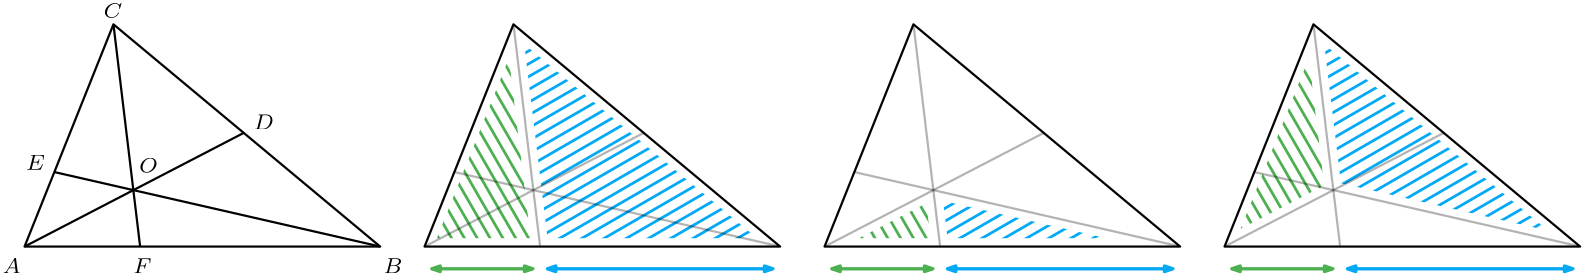 <?xml version="1.0"?>
<!DOCTYPE ipe SYSTEM "ipe.dtd">
<ipe version="70206" creator="Ipe 7.2.7">
<info created="D:20190227210441" modified="D:20190227210441"/>
<ipestyle name="basic">
<symbol name="arrow/arc(spx)">
<path stroke="sym-stroke" fill="sym-stroke" pen="sym-pen">
0 0 m
-1 0.333 l
-1 -0.333 l
h
</path>
</symbol>
<symbol name="arrow/farc(spx)">
<path stroke="sym-stroke" fill="white" pen="sym-pen">
0 0 m
-1 0.333 l
-1 -0.333 l
h
</path>
</symbol>
<symbol name="arrow/ptarc(spx)">
<path stroke="sym-stroke" fill="sym-stroke" pen="sym-pen">
0 0 m
-1 0.333 l
-0.8 0 l
-1 -0.333 l
h
</path>
</symbol>
<symbol name="arrow/fptarc(spx)">
<path stroke="sym-stroke" fill="white" pen="sym-pen">
0 0 m
-1 0.333 l
-0.8 0 l
-1 -0.333 l
h
</path>
</symbol>
<symbol name="mark/circle(sx)" transformations="translations">
<path fill="sym-stroke">
0.6 0 0 0.6 0 0 e
0.4 0 0 0.4 0 0 e
</path>
</symbol>
<symbol name="mark/disk(sx)" transformations="translations">
<path fill="sym-stroke">
0.6 0 0 0.6 0 0 e
</path>
</symbol>
<symbol name="mark/fdisk(sfx)" transformations="translations">
<group>
<path fill="sym-fill">
0.5 0 0 0.5 0 0 e
</path>
<path fill="sym-stroke" fillrule="eofill">
0.6 0 0 0.6 0 0 e
0.4 0 0 0.4 0 0 e
</path>
</group>
</symbol>
<symbol name="mark/box(sx)" transformations="translations">
<path fill="sym-stroke" fillrule="eofill">
-0.6 -0.6 m
0.6 -0.6 l
0.6 0.6 l
-0.6 0.6 l
h
-0.4 -0.4 m
0.4 -0.4 l
0.4 0.4 l
-0.4 0.4 l
h
</path>
</symbol>
<symbol name="mark/square(sx)" transformations="translations">
<path fill="sym-stroke">
-0.6 -0.6 m
0.6 -0.6 l
0.6 0.6 l
-0.6 0.6 l
h
</path>
</symbol>
<symbol name="mark/fsquare(sfx)" transformations="translations">
<group>
<path fill="sym-fill">
-0.5 -0.5 m
0.5 -0.5 l
0.5 0.5 l
-0.5 0.5 l
h
</path>
<path fill="sym-stroke" fillrule="eofill">
-0.6 -0.6 m
0.6 -0.6 l
0.6 0.6 l
-0.6 0.6 l
h
-0.4 -0.4 m
0.4 -0.4 l
0.4 0.4 l
-0.4 0.4 l
h
</path>
</group>
</symbol>
<symbol name="mark/cross(sx)" transformations="translations">
<group>
<path fill="sym-stroke">
-0.43 -0.57 m
0.57 0.43 l
0.43 0.57 l
-0.57 -0.43 l
h
</path>
<path fill="sym-stroke">
-0.43 0.57 m
0.57 -0.43 l
0.43 -0.57 l
-0.57 0.43 l
h
</path>
</group>
</symbol>
<symbol name="arrow/fnormal(spx)">
<path stroke="sym-stroke" fill="white" pen="sym-pen">
0 0 m
-1 0.333 l
-1 -0.333 l
h
</path>
</symbol>
<symbol name="arrow/pointed(spx)">
<path stroke="sym-stroke" fill="sym-stroke" pen="sym-pen">
0 0 m
-1 0.333 l
-0.8 0 l
-1 -0.333 l
h
</path>
</symbol>
<symbol name="arrow/fpointed(spx)">
<path stroke="sym-stroke" fill="white" pen="sym-pen">
0 0 m
-1 0.333 l
-0.8 0 l
-1 -0.333 l
h
</path>
</symbol>
<symbol name="arrow/linear(spx)">
<path stroke="sym-stroke" pen="sym-pen">
-1 0.333 m
0 0 l
-1 -0.333 l
</path>
</symbol>
<symbol name="arrow/fdouble(spx)">
<path stroke="sym-stroke" fill="white" pen="sym-pen">
0 0 m
-1 0.333 l
-1 -0.333 l
h
-1 0 m
-2 0.333 l
-2 -0.333 l
h
</path>
</symbol>
<symbol name="arrow/double(spx)">
<path stroke="sym-stroke" fill="sym-stroke" pen="sym-pen">
0 0 m
-1 0.333 l
-1 -0.333 l
h
-1 0 m
-2 0.333 l
-2 -0.333 l
h
</path>
</symbol>
<pen name="heavier" value="0.8"/>
<pen name="fat" value="1.2"/>
<pen name="ultrafat" value="2"/>
<symbolsize name="large" value="5"/>
<symbolsize name="small" value="2"/>
<symbolsize name="tiny" value="1.1"/>
<arrowsize name="large" value="10"/>
<arrowsize name="small" value="5"/>
<arrowsize name="tiny" value="3"/>
<color name="red" value="1 0 0"/>
<color name="green" value="0 1 0"/>
<color name="blue" value="0 0 1"/>
<color name="yellow" value="1 1 0"/>
<color name="orange" value="1 0.647 0"/>
<color name="gold" value="1 0.843 0"/>
<color name="purple" value="0.627 0.125 0.941"/>
<color name="gray" value="0.745"/>
<color name="brown" value="0.647 0.165 0.165"/>
<color name="navy" value="0 0 0.502"/>
<color name="pink" value="1 0.753 0.796"/>
<color name="seagreen" value="0.18 0.545 0.341"/>
<color name="turquoise" value="0.251 0.878 0.816"/>
<color name="violet" value="0.933 0.51 0.933"/>
<color name="darkblue" value="0 0 0.545"/>
<color name="darkcyan" value="0 0.545 0.545"/>
<color name="darkgray" value="0.663"/>
<color name="darkgreen" value="0 0.392 0"/>
<color name="darkmagenta" value="0.545 0 0.545"/>
<color name="darkorange" value="1 0.549 0"/>
<color name="darkred" value="0.545 0 0"/>
<color name="lightblue" value="0.678 0.847 0.902"/>
<color name="lightcyan" value="0.878 1 1"/>
<color name="lightgray" value="0.827"/>
<color name="lightgreen" value="0.565 0.933 0.565"/>
<color name="lightyellow" value="1 1 0.878"/>
<dashstyle name="dashed" value="[4] 0"/>
<dashstyle name="dotted" value="[1 3] 0"/>
<dashstyle name="dash dotted" value="[4 2 1 2] 0"/>
<dashstyle name="dash dot dotted" value="[4 2 1 2 1 2] 0"/>
<textsize name="large" value="\large"/>
<textsize name="Large" value="\Large"/>
<textsize name="LARGE" value="\LARGE"/>
<textsize name="huge" value="\huge"/>
<textsize name="Huge" value="\Huge"/>
<textsize name="small" value="\small"/>
<textsize name="footnote" value="\footnotesize"/>
<textsize name="tiny" value="\tiny"/>
<textstyle name="center" begin="\begin{center}" end="\end{center}"/>
<textstyle name="itemize" begin="\begin{itemize}" end="\end{itemize}"/>
<textstyle name="item" begin="\begin{itemize}\item{}" end="\end{itemize}"/>
<gridsize name="4 pts" value="4"/>
<gridsize name="8 pts (~3 mm)" value="8"/>
<gridsize name="16 pts (~6 mm)" value="16"/>
<gridsize name="32 pts (~12 mm)" value="32"/>
<gridsize name="10 pts (~3.5 mm)" value="10"/>
<gridsize name="20 pts (~7 mm)" value="20"/>
<gridsize name="14 pts (~5 mm)" value="14"/>
<gridsize name="28 pts (~10 mm)" value="28"/>
<gridsize name="56 pts (~20 mm)" value="56"/>
<anglesize name="90 deg" value="90"/>
<anglesize name="60 deg" value="60"/>
<anglesize name="45 deg" value="45"/>
<anglesize name="30 deg" value="30"/>
<anglesize name="22.5 deg" value="22.5"/>
<opacity name="10%" value="0.1"/>
<opacity name="30%" value="0.3"/>
<opacity name="50%" value="0.5"/>
<opacity name="75%" value="0.75"/>
<tiling name="falling" angle="-60" step="4" width="1"/>
<tiling name="rising" angle="30" step="4" width="1"/>
</ipestyle>
<page>
<layer name="alpha"/>
<view layers="alpha" active="alpha"/>
<path layer="alpha" stroke="white" fill="0.298 0.686 0.314" pen="6" tiling="falling">
192 720 m
160 640 l
201.604 640 l
h
</path>
<path stroke="white" fill="0.012 0.663 0.957" pen="6" tiling="rising">
192 720 m
201.604 640 l
288 640 l
h
</path>
<path stroke="white" fill="0.298 0.686 0.314" pen="6" tiling="falling">
343.165 660.312 m
304 640 l
345.604 640 l
h
</path>
<path stroke="white" fill="0.012 0.663 0.957" pen="6" tiling="rising">
343.165 660.312 m
345.604 640 l
432 640 l
h
</path>
<path stroke="white" fill="0.298 0.686 0.314" pen="6" tiling="falling">
480 720 m
448 640 l
487.165 660.312 l
h
</path>
<path stroke="white" fill="0.012 0.663 0.957" pen="6" tiling="rising">
480 720 m
487.165 660.312 l
576 640 l
h
</path>
<path matrix="1 0 0 1 -48 0" stroke="black" pen="heavier">
96 720 m
64 640 l
192 640 l
h
</path>
<path matrix="1 0 0 1 -48 0" stroke="black" pen="heavier">
96 720 m
105.604 640 l
</path>
<path matrix="1 0 0 1 -48 0" stroke="black" pen="heavier">
64 640 m
142.897 680.919 l
</path>
<path matrix="1 0 0 1 -48 0" stroke="black" pen="heavier">
74.7261 666.815 m
192 640 l
</path>
<path matrix="1 0 0 1 96 0" stroke="black" pen="heavier">
96 720 m
64 640 l
192 640 l
h
</path>
<path matrix="1 0 0 1 96 0" stroke="black" pen="heavier" opacity="30%">
96 720 m
105.604 640 l
</path>
<path matrix="1 0 0 1 96 0" stroke="black" pen="heavier" opacity="30%">
64 640 m
142.897 680.919 l
</path>
<path matrix="1 0 0 1 96 0" stroke="black" pen="heavier" opacity="30%">
74.7261 666.815 m
192 640 l
</path>
<path matrix="1 0 0 1 240 0" stroke="black" pen="heavier">
96 720 m
64 640 l
192 640 l
h
</path>
<path matrix="1 0 0 1 240 0" stroke="black" pen="heavier" opacity="30%">
96 720 m
105.604 640 l
</path>
<path matrix="1 0 0 1 240 0" stroke="black" pen="heavier" opacity="30%">
64 640 m
142.897 680.919 l
</path>
<path matrix="1 0 0 1 240 0" stroke="black" pen="heavier" opacity="30%">
74.7261 666.815 m
192 640 l
</path>
<path matrix="1 0 0 1 384 0" stroke="black" pen="heavier">
96 720 m
64 640 l
192 640 l
h
</path>
<path matrix="1 0 0 1 384 0" stroke="black" pen="heavier" opacity="30%">
96 720 m
105.604 640 l
</path>
<path matrix="1 0 0 1 384 0" stroke="black" pen="heavier" opacity="30%">
64 640 m
142.897 680.919 l
</path>
<path matrix="1 0 0 1 384 0" stroke="black" pen="heavier" opacity="30%">
74.7261 666.815 m
192 640 l
</path>
<path matrix="1 0 0 1 0 -8" stroke="0.298 0.686 0.314" pen="fat" arrow="normal/tiny" rarrow="normal/tiny">
162.624 640 m
198.98 640 l
</path>
<path matrix="1 0 0 1 0 -8" stroke="0.012 0.663 0.957" pen="fat" arrow="normal/tiny" rarrow="normal/tiny">
204.228 640 m
285.376 640 l
</path>
<path matrix="1 0 0 1 144 -8" stroke="0.298 0.686 0.314" pen="fat" arrow="normal/tiny" rarrow="normal/tiny">
162.624 640 m
198.98 640 l
</path>
<path matrix="1 0 0 1 144 -8" stroke="0.012 0.663 0.957" pen="fat" arrow="normal/tiny" rarrow="normal/tiny">
204.228 640 m
285.376 640 l
</path>
<path matrix="1 0 0 1 288 -8" stroke="0.298 0.686 0.314" pen="fat" arrow="normal/tiny" rarrow="normal/tiny">
162.624 640 m
198.98 640 l
</path>
<path matrix="1 0 0 1 288 -8" stroke="0.012 0.663 0.957" pen="fat" arrow="normal/tiny" rarrow="normal/tiny">
204.228 640 m
285.376 640 l
</path>
<text matrix="1 0 0 1 4.15977 -5.62462" transformations="translations" pos="4 636" stroke="black" type="label" width="6.343" height="5.446" depth="0" valign="baseline" size="footnote">$A$</text>
<text matrix="1 0 0 1 51.1144 -5.62462" transformations="translations" pos="4 636" stroke="black" type="label" width="6.535" height="5.446" depth="0" valign="baseline" size="footnote">$F$</text>
<text matrix="1 0 0 1 141.26 -5.62462" transformations="translations" pos="4 636" stroke="black" type="label" width="6.78" height="5.446" depth="0" valign="baseline" size="footnote">$B$</text>
<text matrix="1 0 0 1 40.5406 86.3132" transformations="translations" pos="4 636" stroke="black" type="label" width="6.599" height="5.446" depth="0" valign="baseline" size="footnote">$C$</text>
<text matrix="1 0 0 1 12.5829 31.6523" transformations="translations" pos="4 636" stroke="black" type="label" width="6.653" height="5.446" depth="0" valign="baseline" size="footnote">$E$</text>
<text matrix="1 0 0 1 94.4846 46.1688" transformations="translations" pos="4 636" stroke="black" type="label" width="7.183" height="5.446" depth="0" valign="baseline" size="footnote">$D$</text>
<text matrix="1 0 0 1 53.265 30.577" transformations="translations" pos="4 636" stroke="black" type="label" width="6.661" height="5.446" depth="0" valign="baseline" size="footnote">$O$</text>
</page>
</ipe>
